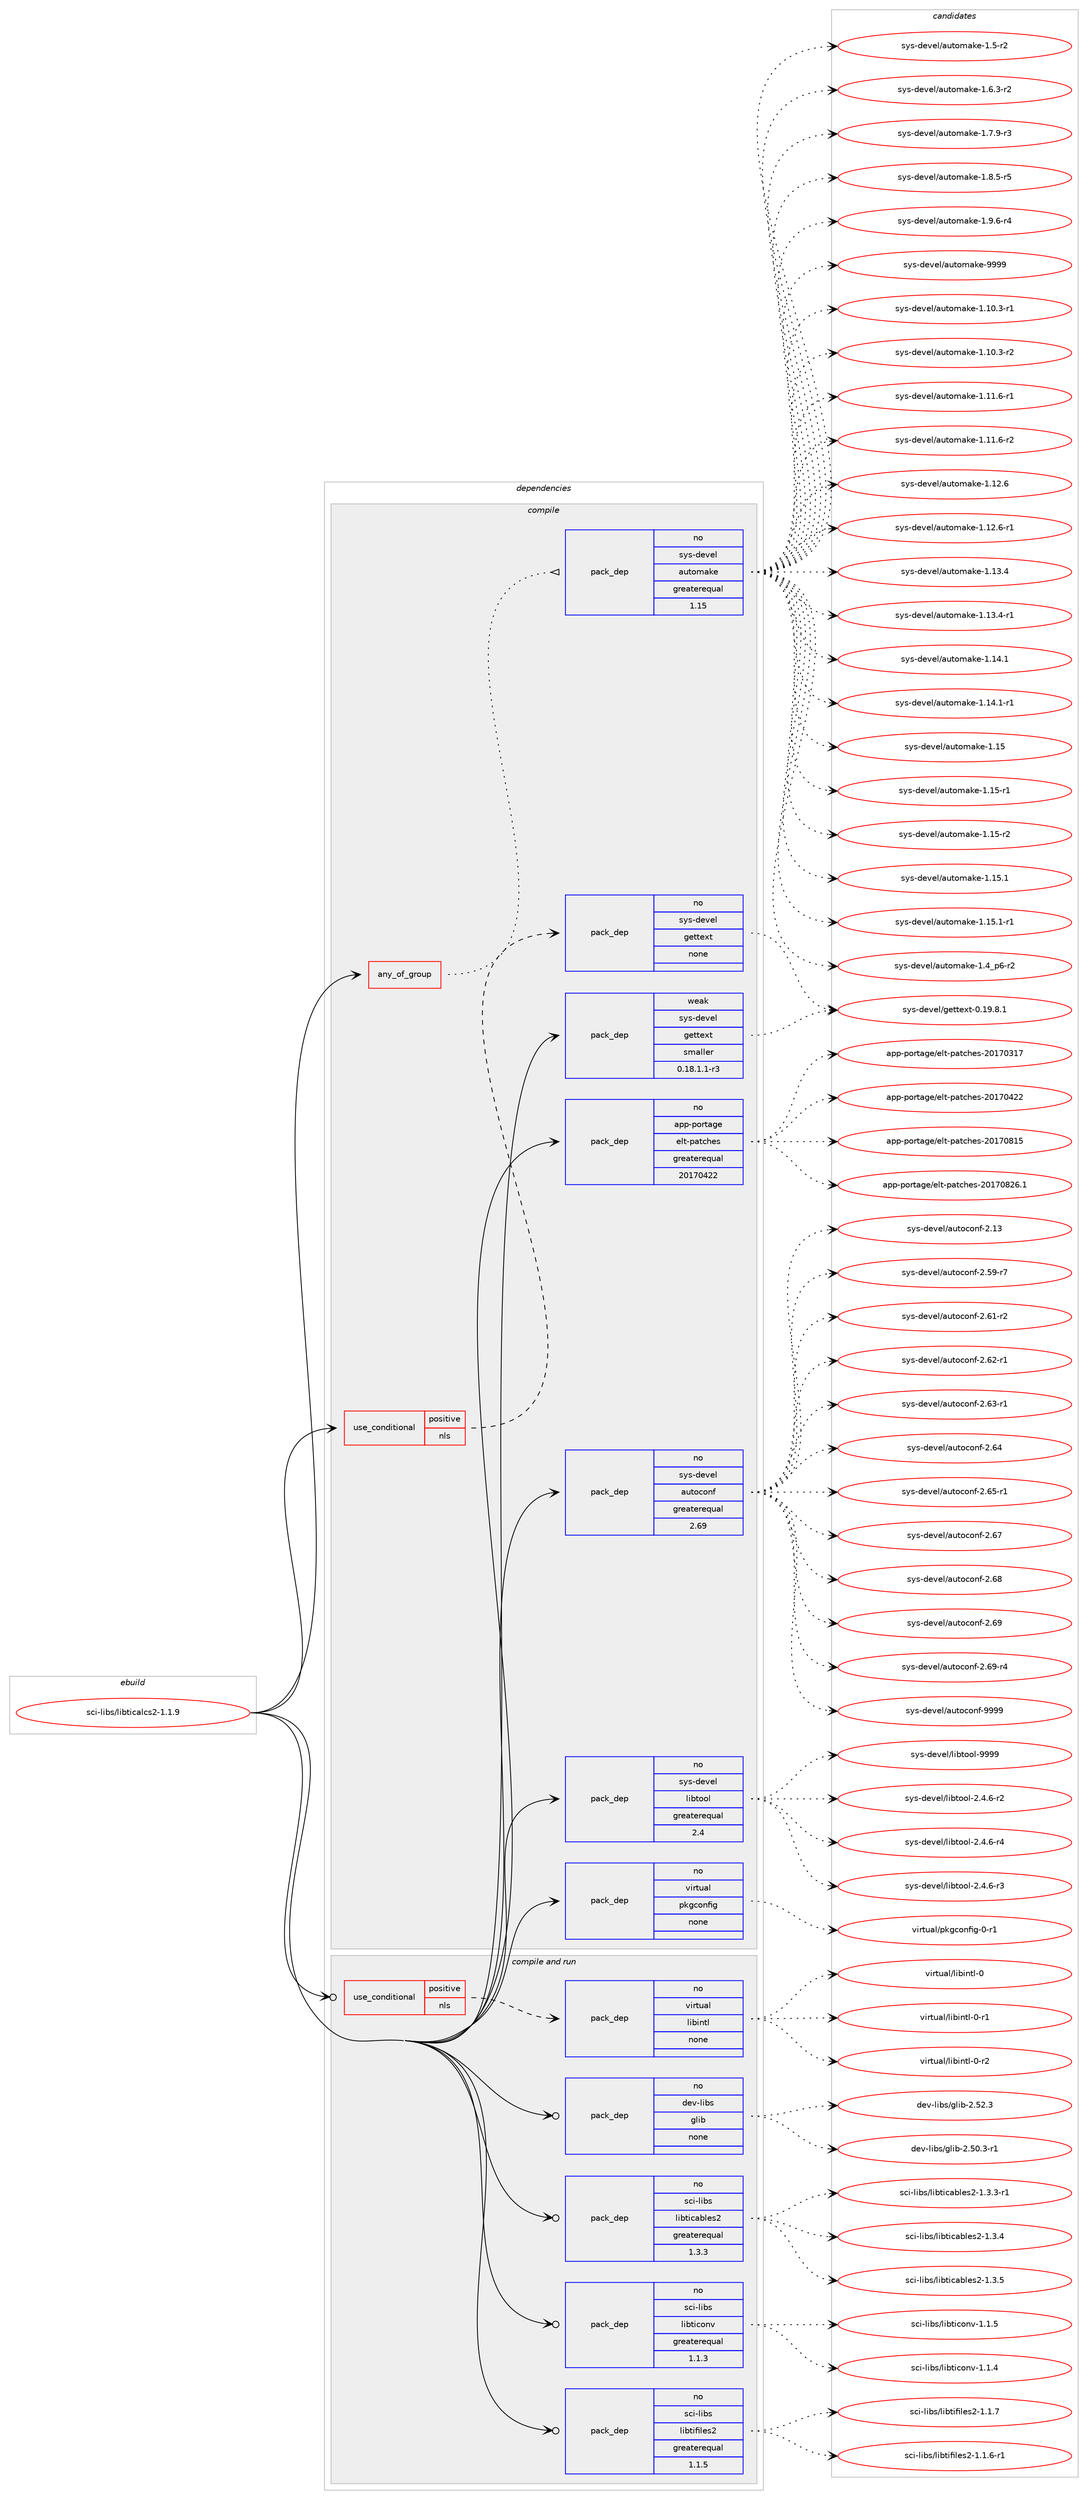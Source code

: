 digraph prolog {

# *************
# Graph options
# *************

newrank=true;
concentrate=true;
compound=true;
graph [rankdir=LR,fontname=Helvetica,fontsize=10,ranksep=1.5];#, ranksep=2.5, nodesep=0.2];
edge  [arrowhead=vee];
node  [fontname=Helvetica,fontsize=10];

# **********
# The ebuild
# **********

subgraph cluster_leftcol {
color=gray;
rank=same;
label=<<i>ebuild</i>>;
id [label="sci-libs/libticalcs2-1.1.9", color=red, width=4, href="../sci-libs/libticalcs2-1.1.9.svg"];
}

# ****************
# The dependencies
# ****************

subgraph cluster_midcol {
color=gray;
label=<<i>dependencies</i>>;
subgraph cluster_compile {
fillcolor="#eeeeee";
style=filled;
label=<<i>compile</i>>;
subgraph any7653 {
dependency452439 [label=<<TABLE BORDER="0" CELLBORDER="1" CELLSPACING="0" CELLPADDING="4"><TR><TD CELLPADDING="10">any_of_group</TD></TR></TABLE>>, shape=none, color=red];subgraph pack333786 {
dependency452440 [label=<<TABLE BORDER="0" CELLBORDER="1" CELLSPACING="0" CELLPADDING="4" WIDTH="220"><TR><TD ROWSPAN="6" CELLPADDING="30">pack_dep</TD></TR><TR><TD WIDTH="110">no</TD></TR><TR><TD>sys-devel</TD></TR><TR><TD>automake</TD></TR><TR><TD>greaterequal</TD></TR><TR><TD>1.15</TD></TR></TABLE>>, shape=none, color=blue];
}
dependency452439:e -> dependency452440:w [weight=20,style="dotted",arrowhead="oinv"];
}
id:e -> dependency452439:w [weight=20,style="solid",arrowhead="vee"];
subgraph cond110751 {
dependency452441 [label=<<TABLE BORDER="0" CELLBORDER="1" CELLSPACING="0" CELLPADDING="4"><TR><TD ROWSPAN="3" CELLPADDING="10">use_conditional</TD></TR><TR><TD>positive</TD></TR><TR><TD>nls</TD></TR></TABLE>>, shape=none, color=red];
subgraph pack333787 {
dependency452442 [label=<<TABLE BORDER="0" CELLBORDER="1" CELLSPACING="0" CELLPADDING="4" WIDTH="220"><TR><TD ROWSPAN="6" CELLPADDING="30">pack_dep</TD></TR><TR><TD WIDTH="110">no</TD></TR><TR><TD>sys-devel</TD></TR><TR><TD>gettext</TD></TR><TR><TD>none</TD></TR><TR><TD></TD></TR></TABLE>>, shape=none, color=blue];
}
dependency452441:e -> dependency452442:w [weight=20,style="dashed",arrowhead="vee"];
}
id:e -> dependency452441:w [weight=20,style="solid",arrowhead="vee"];
subgraph pack333788 {
dependency452443 [label=<<TABLE BORDER="0" CELLBORDER="1" CELLSPACING="0" CELLPADDING="4" WIDTH="220"><TR><TD ROWSPAN="6" CELLPADDING="30">pack_dep</TD></TR><TR><TD WIDTH="110">no</TD></TR><TR><TD>app-portage</TD></TR><TR><TD>elt-patches</TD></TR><TR><TD>greaterequal</TD></TR><TR><TD>20170422</TD></TR></TABLE>>, shape=none, color=blue];
}
id:e -> dependency452443:w [weight=20,style="solid",arrowhead="vee"];
subgraph pack333789 {
dependency452444 [label=<<TABLE BORDER="0" CELLBORDER="1" CELLSPACING="0" CELLPADDING="4" WIDTH="220"><TR><TD ROWSPAN="6" CELLPADDING="30">pack_dep</TD></TR><TR><TD WIDTH="110">no</TD></TR><TR><TD>sys-devel</TD></TR><TR><TD>autoconf</TD></TR><TR><TD>greaterequal</TD></TR><TR><TD>2.69</TD></TR></TABLE>>, shape=none, color=blue];
}
id:e -> dependency452444:w [weight=20,style="solid",arrowhead="vee"];
subgraph pack333790 {
dependency452445 [label=<<TABLE BORDER="0" CELLBORDER="1" CELLSPACING="0" CELLPADDING="4" WIDTH="220"><TR><TD ROWSPAN="6" CELLPADDING="30">pack_dep</TD></TR><TR><TD WIDTH="110">no</TD></TR><TR><TD>sys-devel</TD></TR><TR><TD>libtool</TD></TR><TR><TD>greaterequal</TD></TR><TR><TD>2.4</TD></TR></TABLE>>, shape=none, color=blue];
}
id:e -> dependency452445:w [weight=20,style="solid",arrowhead="vee"];
subgraph pack333791 {
dependency452446 [label=<<TABLE BORDER="0" CELLBORDER="1" CELLSPACING="0" CELLPADDING="4" WIDTH="220"><TR><TD ROWSPAN="6" CELLPADDING="30">pack_dep</TD></TR><TR><TD WIDTH="110">no</TD></TR><TR><TD>virtual</TD></TR><TR><TD>pkgconfig</TD></TR><TR><TD>none</TD></TR><TR><TD></TD></TR></TABLE>>, shape=none, color=blue];
}
id:e -> dependency452446:w [weight=20,style="solid",arrowhead="vee"];
subgraph pack333792 {
dependency452447 [label=<<TABLE BORDER="0" CELLBORDER="1" CELLSPACING="0" CELLPADDING="4" WIDTH="220"><TR><TD ROWSPAN="6" CELLPADDING="30">pack_dep</TD></TR><TR><TD WIDTH="110">weak</TD></TR><TR><TD>sys-devel</TD></TR><TR><TD>gettext</TD></TR><TR><TD>smaller</TD></TR><TR><TD>0.18.1.1-r3</TD></TR></TABLE>>, shape=none, color=blue];
}
id:e -> dependency452447:w [weight=20,style="solid",arrowhead="vee"];
}
subgraph cluster_compileandrun {
fillcolor="#eeeeee";
style=filled;
label=<<i>compile and run</i>>;
subgraph cond110752 {
dependency452448 [label=<<TABLE BORDER="0" CELLBORDER="1" CELLSPACING="0" CELLPADDING="4"><TR><TD ROWSPAN="3" CELLPADDING="10">use_conditional</TD></TR><TR><TD>positive</TD></TR><TR><TD>nls</TD></TR></TABLE>>, shape=none, color=red];
subgraph pack333793 {
dependency452449 [label=<<TABLE BORDER="0" CELLBORDER="1" CELLSPACING="0" CELLPADDING="4" WIDTH="220"><TR><TD ROWSPAN="6" CELLPADDING="30">pack_dep</TD></TR><TR><TD WIDTH="110">no</TD></TR><TR><TD>virtual</TD></TR><TR><TD>libintl</TD></TR><TR><TD>none</TD></TR><TR><TD></TD></TR></TABLE>>, shape=none, color=blue];
}
dependency452448:e -> dependency452449:w [weight=20,style="dashed",arrowhead="vee"];
}
id:e -> dependency452448:w [weight=20,style="solid",arrowhead="odotvee"];
subgraph pack333794 {
dependency452450 [label=<<TABLE BORDER="0" CELLBORDER="1" CELLSPACING="0" CELLPADDING="4" WIDTH="220"><TR><TD ROWSPAN="6" CELLPADDING="30">pack_dep</TD></TR><TR><TD WIDTH="110">no</TD></TR><TR><TD>dev-libs</TD></TR><TR><TD>glib</TD></TR><TR><TD>none</TD></TR><TR><TD></TD></TR></TABLE>>, shape=none, color=blue];
}
id:e -> dependency452450:w [weight=20,style="solid",arrowhead="odotvee"];
subgraph pack333795 {
dependency452451 [label=<<TABLE BORDER="0" CELLBORDER="1" CELLSPACING="0" CELLPADDING="4" WIDTH="220"><TR><TD ROWSPAN="6" CELLPADDING="30">pack_dep</TD></TR><TR><TD WIDTH="110">no</TD></TR><TR><TD>sci-libs</TD></TR><TR><TD>libticables2</TD></TR><TR><TD>greaterequal</TD></TR><TR><TD>1.3.3</TD></TR></TABLE>>, shape=none, color=blue];
}
id:e -> dependency452451:w [weight=20,style="solid",arrowhead="odotvee"];
subgraph pack333796 {
dependency452452 [label=<<TABLE BORDER="0" CELLBORDER="1" CELLSPACING="0" CELLPADDING="4" WIDTH="220"><TR><TD ROWSPAN="6" CELLPADDING="30">pack_dep</TD></TR><TR><TD WIDTH="110">no</TD></TR><TR><TD>sci-libs</TD></TR><TR><TD>libticonv</TD></TR><TR><TD>greaterequal</TD></TR><TR><TD>1.1.3</TD></TR></TABLE>>, shape=none, color=blue];
}
id:e -> dependency452452:w [weight=20,style="solid",arrowhead="odotvee"];
subgraph pack333797 {
dependency452453 [label=<<TABLE BORDER="0" CELLBORDER="1" CELLSPACING="0" CELLPADDING="4" WIDTH="220"><TR><TD ROWSPAN="6" CELLPADDING="30">pack_dep</TD></TR><TR><TD WIDTH="110">no</TD></TR><TR><TD>sci-libs</TD></TR><TR><TD>libtifiles2</TD></TR><TR><TD>greaterequal</TD></TR><TR><TD>1.1.5</TD></TR></TABLE>>, shape=none, color=blue];
}
id:e -> dependency452453:w [weight=20,style="solid",arrowhead="odotvee"];
}
subgraph cluster_run {
fillcolor="#eeeeee";
style=filled;
label=<<i>run</i>>;
}
}

# **************
# The candidates
# **************

subgraph cluster_choices {
rank=same;
color=gray;
label=<<i>candidates</i>>;

subgraph choice333786 {
color=black;
nodesep=1;
choice11512111545100101118101108479711711611110997107101454946494846514511449 [label="sys-devel/automake-1.10.3-r1", color=red, width=4,href="../sys-devel/automake-1.10.3-r1.svg"];
choice11512111545100101118101108479711711611110997107101454946494846514511450 [label="sys-devel/automake-1.10.3-r2", color=red, width=4,href="../sys-devel/automake-1.10.3-r2.svg"];
choice11512111545100101118101108479711711611110997107101454946494946544511449 [label="sys-devel/automake-1.11.6-r1", color=red, width=4,href="../sys-devel/automake-1.11.6-r1.svg"];
choice11512111545100101118101108479711711611110997107101454946494946544511450 [label="sys-devel/automake-1.11.6-r2", color=red, width=4,href="../sys-devel/automake-1.11.6-r2.svg"];
choice1151211154510010111810110847971171161111099710710145494649504654 [label="sys-devel/automake-1.12.6", color=red, width=4,href="../sys-devel/automake-1.12.6.svg"];
choice11512111545100101118101108479711711611110997107101454946495046544511449 [label="sys-devel/automake-1.12.6-r1", color=red, width=4,href="../sys-devel/automake-1.12.6-r1.svg"];
choice1151211154510010111810110847971171161111099710710145494649514652 [label="sys-devel/automake-1.13.4", color=red, width=4,href="../sys-devel/automake-1.13.4.svg"];
choice11512111545100101118101108479711711611110997107101454946495146524511449 [label="sys-devel/automake-1.13.4-r1", color=red, width=4,href="../sys-devel/automake-1.13.4-r1.svg"];
choice1151211154510010111810110847971171161111099710710145494649524649 [label="sys-devel/automake-1.14.1", color=red, width=4,href="../sys-devel/automake-1.14.1.svg"];
choice11512111545100101118101108479711711611110997107101454946495246494511449 [label="sys-devel/automake-1.14.1-r1", color=red, width=4,href="../sys-devel/automake-1.14.1-r1.svg"];
choice115121115451001011181011084797117116111109971071014549464953 [label="sys-devel/automake-1.15", color=red, width=4,href="../sys-devel/automake-1.15.svg"];
choice1151211154510010111810110847971171161111099710710145494649534511449 [label="sys-devel/automake-1.15-r1", color=red, width=4,href="../sys-devel/automake-1.15-r1.svg"];
choice1151211154510010111810110847971171161111099710710145494649534511450 [label="sys-devel/automake-1.15-r2", color=red, width=4,href="../sys-devel/automake-1.15-r2.svg"];
choice1151211154510010111810110847971171161111099710710145494649534649 [label="sys-devel/automake-1.15.1", color=red, width=4,href="../sys-devel/automake-1.15.1.svg"];
choice11512111545100101118101108479711711611110997107101454946495346494511449 [label="sys-devel/automake-1.15.1-r1", color=red, width=4,href="../sys-devel/automake-1.15.1-r1.svg"];
choice115121115451001011181011084797117116111109971071014549465295112544511450 [label="sys-devel/automake-1.4_p6-r2", color=red, width=4,href="../sys-devel/automake-1.4_p6-r2.svg"];
choice11512111545100101118101108479711711611110997107101454946534511450 [label="sys-devel/automake-1.5-r2", color=red, width=4,href="../sys-devel/automake-1.5-r2.svg"];
choice115121115451001011181011084797117116111109971071014549465446514511450 [label="sys-devel/automake-1.6.3-r2", color=red, width=4,href="../sys-devel/automake-1.6.3-r2.svg"];
choice115121115451001011181011084797117116111109971071014549465546574511451 [label="sys-devel/automake-1.7.9-r3", color=red, width=4,href="../sys-devel/automake-1.7.9-r3.svg"];
choice115121115451001011181011084797117116111109971071014549465646534511453 [label="sys-devel/automake-1.8.5-r5", color=red, width=4,href="../sys-devel/automake-1.8.5-r5.svg"];
choice115121115451001011181011084797117116111109971071014549465746544511452 [label="sys-devel/automake-1.9.6-r4", color=red, width=4,href="../sys-devel/automake-1.9.6-r4.svg"];
choice115121115451001011181011084797117116111109971071014557575757 [label="sys-devel/automake-9999", color=red, width=4,href="../sys-devel/automake-9999.svg"];
dependency452440:e -> choice11512111545100101118101108479711711611110997107101454946494846514511449:w [style=dotted,weight="100"];
dependency452440:e -> choice11512111545100101118101108479711711611110997107101454946494846514511450:w [style=dotted,weight="100"];
dependency452440:e -> choice11512111545100101118101108479711711611110997107101454946494946544511449:w [style=dotted,weight="100"];
dependency452440:e -> choice11512111545100101118101108479711711611110997107101454946494946544511450:w [style=dotted,weight="100"];
dependency452440:e -> choice1151211154510010111810110847971171161111099710710145494649504654:w [style=dotted,weight="100"];
dependency452440:e -> choice11512111545100101118101108479711711611110997107101454946495046544511449:w [style=dotted,weight="100"];
dependency452440:e -> choice1151211154510010111810110847971171161111099710710145494649514652:w [style=dotted,weight="100"];
dependency452440:e -> choice11512111545100101118101108479711711611110997107101454946495146524511449:w [style=dotted,weight="100"];
dependency452440:e -> choice1151211154510010111810110847971171161111099710710145494649524649:w [style=dotted,weight="100"];
dependency452440:e -> choice11512111545100101118101108479711711611110997107101454946495246494511449:w [style=dotted,weight="100"];
dependency452440:e -> choice115121115451001011181011084797117116111109971071014549464953:w [style=dotted,weight="100"];
dependency452440:e -> choice1151211154510010111810110847971171161111099710710145494649534511449:w [style=dotted,weight="100"];
dependency452440:e -> choice1151211154510010111810110847971171161111099710710145494649534511450:w [style=dotted,weight="100"];
dependency452440:e -> choice1151211154510010111810110847971171161111099710710145494649534649:w [style=dotted,weight="100"];
dependency452440:e -> choice11512111545100101118101108479711711611110997107101454946495346494511449:w [style=dotted,weight="100"];
dependency452440:e -> choice115121115451001011181011084797117116111109971071014549465295112544511450:w [style=dotted,weight="100"];
dependency452440:e -> choice11512111545100101118101108479711711611110997107101454946534511450:w [style=dotted,weight="100"];
dependency452440:e -> choice115121115451001011181011084797117116111109971071014549465446514511450:w [style=dotted,weight="100"];
dependency452440:e -> choice115121115451001011181011084797117116111109971071014549465546574511451:w [style=dotted,weight="100"];
dependency452440:e -> choice115121115451001011181011084797117116111109971071014549465646534511453:w [style=dotted,weight="100"];
dependency452440:e -> choice115121115451001011181011084797117116111109971071014549465746544511452:w [style=dotted,weight="100"];
dependency452440:e -> choice115121115451001011181011084797117116111109971071014557575757:w [style=dotted,weight="100"];
}
subgraph choice333787 {
color=black;
nodesep=1;
choice1151211154510010111810110847103101116116101120116454846495746564649 [label="sys-devel/gettext-0.19.8.1", color=red, width=4,href="../sys-devel/gettext-0.19.8.1.svg"];
dependency452442:e -> choice1151211154510010111810110847103101116116101120116454846495746564649:w [style=dotted,weight="100"];
}
subgraph choice333788 {
color=black;
nodesep=1;
choice97112112451121111141169710310147101108116451129711699104101115455048495548514955 [label="app-portage/elt-patches-20170317", color=red, width=4,href="../app-portage/elt-patches-20170317.svg"];
choice97112112451121111141169710310147101108116451129711699104101115455048495548525050 [label="app-portage/elt-patches-20170422", color=red, width=4,href="../app-portage/elt-patches-20170422.svg"];
choice97112112451121111141169710310147101108116451129711699104101115455048495548564953 [label="app-portage/elt-patches-20170815", color=red, width=4,href="../app-portage/elt-patches-20170815.svg"];
choice971121124511211111411697103101471011081164511297116991041011154550484955485650544649 [label="app-portage/elt-patches-20170826.1", color=red, width=4,href="../app-portage/elt-patches-20170826.1.svg"];
dependency452443:e -> choice97112112451121111141169710310147101108116451129711699104101115455048495548514955:w [style=dotted,weight="100"];
dependency452443:e -> choice97112112451121111141169710310147101108116451129711699104101115455048495548525050:w [style=dotted,weight="100"];
dependency452443:e -> choice97112112451121111141169710310147101108116451129711699104101115455048495548564953:w [style=dotted,weight="100"];
dependency452443:e -> choice971121124511211111411697103101471011081164511297116991041011154550484955485650544649:w [style=dotted,weight="100"];
}
subgraph choice333789 {
color=black;
nodesep=1;
choice115121115451001011181011084797117116111991111101024550464951 [label="sys-devel/autoconf-2.13", color=red, width=4,href="../sys-devel/autoconf-2.13.svg"];
choice1151211154510010111810110847971171161119911111010245504653574511455 [label="sys-devel/autoconf-2.59-r7", color=red, width=4,href="../sys-devel/autoconf-2.59-r7.svg"];
choice1151211154510010111810110847971171161119911111010245504654494511450 [label="sys-devel/autoconf-2.61-r2", color=red, width=4,href="../sys-devel/autoconf-2.61-r2.svg"];
choice1151211154510010111810110847971171161119911111010245504654504511449 [label="sys-devel/autoconf-2.62-r1", color=red, width=4,href="../sys-devel/autoconf-2.62-r1.svg"];
choice1151211154510010111810110847971171161119911111010245504654514511449 [label="sys-devel/autoconf-2.63-r1", color=red, width=4,href="../sys-devel/autoconf-2.63-r1.svg"];
choice115121115451001011181011084797117116111991111101024550465452 [label="sys-devel/autoconf-2.64", color=red, width=4,href="../sys-devel/autoconf-2.64.svg"];
choice1151211154510010111810110847971171161119911111010245504654534511449 [label="sys-devel/autoconf-2.65-r1", color=red, width=4,href="../sys-devel/autoconf-2.65-r1.svg"];
choice115121115451001011181011084797117116111991111101024550465455 [label="sys-devel/autoconf-2.67", color=red, width=4,href="../sys-devel/autoconf-2.67.svg"];
choice115121115451001011181011084797117116111991111101024550465456 [label="sys-devel/autoconf-2.68", color=red, width=4,href="../sys-devel/autoconf-2.68.svg"];
choice115121115451001011181011084797117116111991111101024550465457 [label="sys-devel/autoconf-2.69", color=red, width=4,href="../sys-devel/autoconf-2.69.svg"];
choice1151211154510010111810110847971171161119911111010245504654574511452 [label="sys-devel/autoconf-2.69-r4", color=red, width=4,href="../sys-devel/autoconf-2.69-r4.svg"];
choice115121115451001011181011084797117116111991111101024557575757 [label="sys-devel/autoconf-9999", color=red, width=4,href="../sys-devel/autoconf-9999.svg"];
dependency452444:e -> choice115121115451001011181011084797117116111991111101024550464951:w [style=dotted,weight="100"];
dependency452444:e -> choice1151211154510010111810110847971171161119911111010245504653574511455:w [style=dotted,weight="100"];
dependency452444:e -> choice1151211154510010111810110847971171161119911111010245504654494511450:w [style=dotted,weight="100"];
dependency452444:e -> choice1151211154510010111810110847971171161119911111010245504654504511449:w [style=dotted,weight="100"];
dependency452444:e -> choice1151211154510010111810110847971171161119911111010245504654514511449:w [style=dotted,weight="100"];
dependency452444:e -> choice115121115451001011181011084797117116111991111101024550465452:w [style=dotted,weight="100"];
dependency452444:e -> choice1151211154510010111810110847971171161119911111010245504654534511449:w [style=dotted,weight="100"];
dependency452444:e -> choice115121115451001011181011084797117116111991111101024550465455:w [style=dotted,weight="100"];
dependency452444:e -> choice115121115451001011181011084797117116111991111101024550465456:w [style=dotted,weight="100"];
dependency452444:e -> choice115121115451001011181011084797117116111991111101024550465457:w [style=dotted,weight="100"];
dependency452444:e -> choice1151211154510010111810110847971171161119911111010245504654574511452:w [style=dotted,weight="100"];
dependency452444:e -> choice115121115451001011181011084797117116111991111101024557575757:w [style=dotted,weight="100"];
}
subgraph choice333790 {
color=black;
nodesep=1;
choice1151211154510010111810110847108105981161111111084550465246544511450 [label="sys-devel/libtool-2.4.6-r2", color=red, width=4,href="../sys-devel/libtool-2.4.6-r2.svg"];
choice1151211154510010111810110847108105981161111111084550465246544511451 [label="sys-devel/libtool-2.4.6-r3", color=red, width=4,href="../sys-devel/libtool-2.4.6-r3.svg"];
choice1151211154510010111810110847108105981161111111084550465246544511452 [label="sys-devel/libtool-2.4.6-r4", color=red, width=4,href="../sys-devel/libtool-2.4.6-r4.svg"];
choice1151211154510010111810110847108105981161111111084557575757 [label="sys-devel/libtool-9999", color=red, width=4,href="../sys-devel/libtool-9999.svg"];
dependency452445:e -> choice1151211154510010111810110847108105981161111111084550465246544511450:w [style=dotted,weight="100"];
dependency452445:e -> choice1151211154510010111810110847108105981161111111084550465246544511451:w [style=dotted,weight="100"];
dependency452445:e -> choice1151211154510010111810110847108105981161111111084550465246544511452:w [style=dotted,weight="100"];
dependency452445:e -> choice1151211154510010111810110847108105981161111111084557575757:w [style=dotted,weight="100"];
}
subgraph choice333791 {
color=black;
nodesep=1;
choice11810511411611797108471121071039911111010210510345484511449 [label="virtual/pkgconfig-0-r1", color=red, width=4,href="../virtual/pkgconfig-0-r1.svg"];
dependency452446:e -> choice11810511411611797108471121071039911111010210510345484511449:w [style=dotted,weight="100"];
}
subgraph choice333792 {
color=black;
nodesep=1;
choice1151211154510010111810110847103101116116101120116454846495746564649 [label="sys-devel/gettext-0.19.8.1", color=red, width=4,href="../sys-devel/gettext-0.19.8.1.svg"];
dependency452447:e -> choice1151211154510010111810110847103101116116101120116454846495746564649:w [style=dotted,weight="100"];
}
subgraph choice333793 {
color=black;
nodesep=1;
choice1181051141161179710847108105981051101161084548 [label="virtual/libintl-0", color=red, width=4,href="../virtual/libintl-0.svg"];
choice11810511411611797108471081059810511011610845484511449 [label="virtual/libintl-0-r1", color=red, width=4,href="../virtual/libintl-0-r1.svg"];
choice11810511411611797108471081059810511011610845484511450 [label="virtual/libintl-0-r2", color=red, width=4,href="../virtual/libintl-0-r2.svg"];
dependency452449:e -> choice1181051141161179710847108105981051101161084548:w [style=dotted,weight="100"];
dependency452449:e -> choice11810511411611797108471081059810511011610845484511449:w [style=dotted,weight="100"];
dependency452449:e -> choice11810511411611797108471081059810511011610845484511450:w [style=dotted,weight="100"];
}
subgraph choice333794 {
color=black;
nodesep=1;
choice10010111845108105981154710310810598455046534846514511449 [label="dev-libs/glib-2.50.3-r1", color=red, width=4,href="../dev-libs/glib-2.50.3-r1.svg"];
choice1001011184510810598115471031081059845504653504651 [label="dev-libs/glib-2.52.3", color=red, width=4,href="../dev-libs/glib-2.52.3.svg"];
dependency452450:e -> choice10010111845108105981154710310810598455046534846514511449:w [style=dotted,weight="100"];
dependency452450:e -> choice1001011184510810598115471031081059845504653504651:w [style=dotted,weight="100"];
}
subgraph choice333795 {
color=black;
nodesep=1;
choice1159910545108105981154710810598116105999798108101115504549465146514511449 [label="sci-libs/libticables2-1.3.3-r1", color=red, width=4,href="../sci-libs/libticables2-1.3.3-r1.svg"];
choice115991054510810598115471081059811610599979810810111550454946514652 [label="sci-libs/libticables2-1.3.4", color=red, width=4,href="../sci-libs/libticables2-1.3.4.svg"];
choice115991054510810598115471081059811610599979810810111550454946514653 [label="sci-libs/libticables2-1.3.5", color=red, width=4,href="../sci-libs/libticables2-1.3.5.svg"];
dependency452451:e -> choice1159910545108105981154710810598116105999798108101115504549465146514511449:w [style=dotted,weight="100"];
dependency452451:e -> choice115991054510810598115471081059811610599979810810111550454946514652:w [style=dotted,weight="100"];
dependency452451:e -> choice115991054510810598115471081059811610599979810810111550454946514653:w [style=dotted,weight="100"];
}
subgraph choice333796 {
color=black;
nodesep=1;
choice115991054510810598115471081059811610599111110118454946494652 [label="sci-libs/libticonv-1.1.4", color=red, width=4,href="../sci-libs/libticonv-1.1.4.svg"];
choice115991054510810598115471081059811610599111110118454946494653 [label="sci-libs/libticonv-1.1.5", color=red, width=4,href="../sci-libs/libticonv-1.1.5.svg"];
dependency452452:e -> choice115991054510810598115471081059811610599111110118454946494652:w [style=dotted,weight="100"];
dependency452452:e -> choice115991054510810598115471081059811610599111110118454946494653:w [style=dotted,weight="100"];
}
subgraph choice333797 {
color=black;
nodesep=1;
choice1159910545108105981154710810598116105102105108101115504549464946544511449 [label="sci-libs/libtifiles2-1.1.6-r1", color=red, width=4,href="../sci-libs/libtifiles2-1.1.6-r1.svg"];
choice115991054510810598115471081059811610510210510810111550454946494655 [label="sci-libs/libtifiles2-1.1.7", color=red, width=4,href="../sci-libs/libtifiles2-1.1.7.svg"];
dependency452453:e -> choice1159910545108105981154710810598116105102105108101115504549464946544511449:w [style=dotted,weight="100"];
dependency452453:e -> choice115991054510810598115471081059811610510210510810111550454946494655:w [style=dotted,weight="100"];
}
}

}
